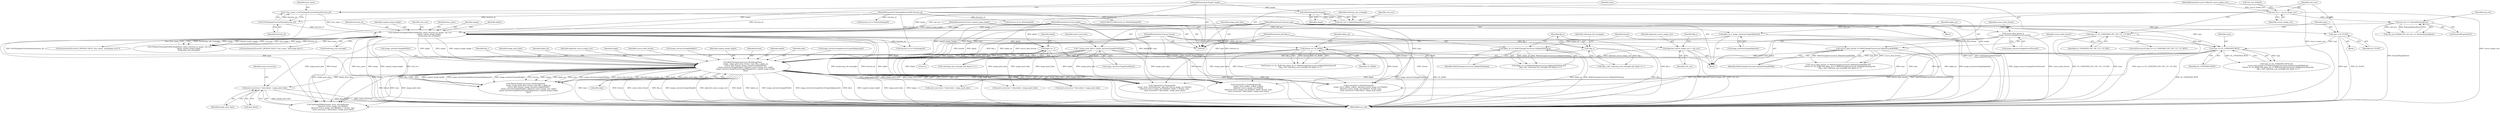 digraph "0_Chrome_3298d3abf47b3a7a10e44c07d821c68a5c8aa935_0@pointer" {
"1000271" [label="(Call,need_conversion ? data.data() : image_pixel_data)"];
"1000235" [label="(Call,WebGLImageConversion::PackImageData(\n            image, image_pixel_data, format, type, flip_y, alpha_op,\n            source_data_format, image_extractor.ImageWidth(),\n            image_extractor.ImageHeight(), adjusted_source_image_rect, depth,\n            image_extractor.ImageSourceUnpackAlignment(), unpack_image_height,\n            data))"];
"1000153" [label="(Call,ValidateTexImageSubRectangle(func_name, function_id, image, sub_rect,\n                                    depth, unpack_image_height,\n                                    &selecting_sub_rectangle))"];
"1000119" [label="(Call,* func_name = GetTexImageFunctionName(function_id))"];
"1000121" [label="(Call,GetTexImageFunctionName(function_id))"];
"1000101" [label="(MethodParameterIn,TexImageFunctionID function_id)"];
"1000145" [label="(Call,SafeGetImageSize(image))"];
"1000110" [label="(MethodParameterIn,Image* image)"];
"1000139" [label="(Call,sub_rect == SentinelEmptyRect())"];
"1000133" [label="(Call,sub_rect = source_image_rect)"];
"1000114" [label="(MethodParameterIn,const IntRect& source_image_rect)"];
"1000143" [label="(Call,sub_rect = SafeGetImageSize(image))"];
"1000115" [label="(MethodParameterIn,GLsizei depth)"];
"1000116" [label="(MethodParameterIn,GLint unpack_image_height)"];
"1000194" [label="(Call,* image_pixel_data = image_extractor.ImagePixelData())"];
"1000211" [label="(Call,format == GL_RGBA)"];
"1000108" [label="(MethodParameterIn,GLenum format)"];
"1000203" [label="(Call,type == GL_UNSIGNED_BYTE)"];
"1000124" [label="(Call,type == GL_UNSIGNED_INT_10F_11F_11F_REV)"];
"1000109" [label="(MethodParameterIn,GLenum type)"];
"1000128" [label="(Call,type = GL_FLOAT)"];
"1000219" [label="(Call,!flip_y)"];
"1000112" [label="(MethodParameterIn,bool flip_y)"];
"1000215" [label="(Call,alpha_op == WebGLImageConversion::kAlphaDoNothing)"];
"1000190" [label="(Call,alpha_op = image_extractor.ImageAlphaOp())"];
"1000186" [label="(Call,source_data_format =\n      image_extractor.ImageSourceFormat())"];
"1000207" [label="(Call,source_data_format == WebGLImageConversion::kDataFormatRGBA8)"];
"1000165" [label="(Call,adjusted_source_image_rect = sub_rect)"];
"1000224" [label="(Call,depth == 1)"];
"1000192" [label="(Call,image_extractor.ImageAlphaOp())"];
"1000317" [label="(Call,DCHECK_EQ(function_id, kTexSubImage3D))"];
"1000187" [label="(Identifier,source_data_format)"];
"1000194" [label="(Call,* image_pixel_data = image_extractor.ImagePixelData())"];
"1000126" [label="(Identifier,GL_UNSIGNED_INT_10F_11F_11F_REV)"];
"1000246" [label="(Identifier,depth)"];
"1000277" [label="(Call,function_id == kTexSubImage2D)"];
"1000146" [label="(Identifier,image)"];
"1000290" [label="(Call,need_conversion ? data.data() : image_pixel_data)"];
"1000108" [label="(MethodParameterIn,GLenum format)"];
"1000123" [label="(ControlStructure,if (type == GL_UNSIGNED_INT_10F_11F_11F_REV))"];
"1000144" [label="(Identifier,sub_rect)"];
"1000156" [label="(Identifier,image)"];
"1000216" [label="(Identifier,alpha_op)"];
"1000110" [label="(MethodParameterIn,Image* image)"];
"1000165" [label="(Call,adjusted_source_image_rect = sub_rect)"];
"1000213" [label="(Identifier,GL_RGBA)"];
"1000208" [label="(Identifier,source_data_format)"];
"1000202" [label="(Call,type == GL_UNSIGNED_BYTE &&\n      source_data_format == WebGLImageConversion::kDataFormatRGBA8 &&\n      format == GL_RGBA && alpha_op == WebGLImageConversion::kAlphaDoNothing &&\n      !flip_y && !selecting_sub_rectangle && depth == 1)"];
"1000239" [label="(Identifier,type)"];
"1000247" [label="(Call,image_extractor.ImageSourceUnpackAlignment())"];
"1000224" [label="(Call,depth == 1)"];
"1000186" [label="(Call,source_data_format =\n      image_extractor.ImageSourceFormat())"];
"1000217" [label="(Identifier,WebGLImageConversion::kAlphaDoNothing)"];
"1000117" [label="(Block,)"];
"1000139" [label="(Call,sub_rect == SentinelEmptyRect())"];
"1000258" [label="(Call,function_id == kTexImage2D)"];
"1000145" [label="(Call,SafeGetImageSize(image))"];
"1000220" [label="(Identifier,flip_y)"];
"1000127" [label="(Block,)"];
"1000101" [label="(MethodParameterIn,TexImageFunctionID function_id)"];
"1000196" [label="(Call,image_extractor.ImagePixelData())"];
"1000249" [label="(Identifier,data)"];
"1000128" [label="(Call,type = GL_FLOAT)"];
"1000274" [label="(Identifier,image_pixel_data)"];
"1000271" [label="(Call,need_conversion ? data.data() : image_pixel_data)"];
"1000124" [label="(Call,type == GL_UNSIGNED_INT_10F_11F_11F_REV)"];
"1000243" [label="(Call,image_extractor.ImageWidth())"];
"1000158" [label="(Identifier,depth)"];
"1000199" [label="(Identifier,need_conversion)"];
"1000212" [label="(Identifier,format)"];
"1000190" [label="(Call,alpha_op = image_extractor.ImageAlphaOp())"];
"1000122" [label="(Identifier,function_id)"];
"1000281" [label="(Call,ContextGL()->TexSubImage2D(\n        target, level, xoffset, yoffset, adjusted_source_image_rect.Width(),\n        adjusted_source_image_rect.Height(), format, type,\n        need_conversion ? data.data() : image_pixel_data))"];
"1000240" [label="(Identifier,flip_y)"];
"1000143" [label="(Call,sub_rect = SafeGetImageSize(image))"];
"1000235" [label="(Call,WebGLImageConversion::PackImageData(\n            image, image_pixel_data, format, type, flip_y, alpha_op,\n            source_data_format, image_extractor.ImageWidth(),\n            image_extractor.ImageHeight(), adjusted_source_image_rect, depth,\n            image_extractor.ImageSourceUnpackAlignment(), unpack_image_height,\n            data))"];
"1000140" [label="(Identifier,sub_rect)"];
"1000237" [label="(Identifier,image_pixel_data)"];
"1000137" [label="(Call,sub_rect.IsValid() && sub_rect == SentinelEmptyRect())"];
"1000223" [label="(Identifier,selecting_sub_rectangle)"];
"1000116" [label="(MethodParameterIn,GLint unpack_image_height)"];
"1000125" [label="(Identifier,type)"];
"1000206" [label="(Call,source_data_format == WebGLImageConversion::kDataFormatRGBA8 &&\n      format == GL_RGBA && alpha_op == WebGLImageConversion::kAlphaDoNothing &&\n      !flip_y && !selecting_sub_rectangle && depth == 1)"];
"1000166" [label="(Identifier,adjusted_source_image_rect)"];
"1000272" [label="(Identifier,need_conversion)"];
"1000273" [label="(Call,data.data())"];
"1000109" [label="(MethodParameterIn,GLenum type)"];
"1000215" [label="(Call,alpha_op == WebGLImageConversion::kAlphaDoNothing)"];
"1000210" [label="(Call,format == GL_RGBA && alpha_op == WebGLImageConversion::kAlphaDoNothing &&\n      !flip_y && !selecting_sub_rectangle && depth == 1)"];
"1000218" [label="(Call,!flip_y && !selecting_sub_rectangle && depth == 1)"];
"1000221" [label="(Call,!selecting_sub_rectangle && depth == 1)"];
"1000169" [label="(Identifier,flip_y)"];
"1000205" [label="(Identifier,GL_UNSIGNED_BYTE)"];
"1000219" [label="(Call,!flip_y)"];
"1000138" [label="(Call,sub_rect.IsValid())"];
"1000141" [label="(Call,SentinelEmptyRect())"];
"1000149" [label="(Identifier,selecting_sub_rectangle)"];
"1000155" [label="(Identifier,function_id)"];
"1000195" [label="(Identifier,image_pixel_data)"];
"1000130" [label="(Identifier,GL_FLOAT)"];
"1000191" [label="(Identifier,alpha_op)"];
"1000241" [label="(Identifier,alpha_op)"];
"1000135" [label="(Identifier,source_image_rect)"];
"1000133" [label="(Call,sub_rect = source_image_rect)"];
"1000245" [label="(Identifier,adjusted_source_image_rect)"];
"1000159" [label="(Identifier,unpack_image_height)"];
"1000331" [label="(Call,need_conversion ? data.data() : image_pixel_data)"];
"1000157" [label="(Identifier,sub_rect)"];
"1000297" [label="(Call,function_id == kTexImage3D)"];
"1000236" [label="(Identifier,image)"];
"1000154" [label="(Identifier,func_name)"];
"1000112" [label="(MethodParameterIn,bool flip_y)"];
"1000225" [label="(Identifier,depth)"];
"1000209" [label="(Identifier,WebGLImageConversion::kDataFormatRGBA8)"];
"1000311" [label="(Call,need_conversion ? data.data() : image_pixel_data)"];
"1000115" [label="(MethodParameterIn,GLsizei depth)"];
"1000211" [label="(Call,format == GL_RGBA)"];
"1000262" [label="(Call,TexImage2DBase(target, level, internalformat,\n                   adjusted_source_image_rect.Width(),\n                   adjusted_source_image_rect.Height(), 0, format, type,\n                   need_conversion ? data.data() : image_pixel_data))"];
"1000234" [label="(Call,!WebGLImageConversion::PackImageData(\n            image, image_pixel_data, format, type, flip_y, alpha_op,\n            source_data_format, image_extractor.ImageWidth(),\n            image_extractor.ImageHeight(), adjusted_source_image_rect, depth,\n            image_extractor.ImageSourceUnpackAlignment(), unpack_image_height,\n            data))"];
"1000238" [label="(Identifier,format)"];
"1000142" [label="(Block,)"];
"1000226" [label="(Literal,1)"];
"1000214" [label="(Call,alpha_op == WebGLImageConversion::kAlphaDoNothing &&\n      !flip_y && !selecting_sub_rectangle && depth == 1)"];
"1000188" [label="(Call,image_extractor.ImageSourceFormat())"];
"1000251" [label="(Call,SynthesizeGLError(GL_INVALID_VALUE, func_name, \"packImage error\"))"];
"1000134" [label="(Identifier,sub_rect)"];
"1000242" [label="(Identifier,source_data_format)"];
"1000121" [label="(Call,GetTexImageFunctionName(function_id))"];
"1000301" [label="(Call,ContextGL()->TexImage3D(\n          target, level, internalformat, adjusted_source_image_rect.Width(),\n          adjusted_source_image_rect.Height(), depth, 0, format, type,\n          need_conversion ? data.data() : image_pixel_data))"];
"1000152" [label="(Call,!ValidateTexImageSubRectangle(func_name, function_id, image, sub_rect,\n                                    depth, unpack_image_height,\n                                    &selecting_sub_rectangle))"];
"1000153" [label="(Call,ValidateTexImageSubRectangle(func_name, function_id, image, sub_rect,\n                                    depth, unpack_image_height,\n                                    &selecting_sub_rectangle))"];
"1000114" [label="(MethodParameterIn,const IntRect& source_image_rect)"];
"1000120" [label="(Identifier,func_name)"];
"1000244" [label="(Call,image_extractor.ImageHeight())"];
"1000335" [label="(MethodReturn,void)"];
"1000129" [label="(Identifier,type)"];
"1000320" [label="(Call,ContextGL()->TexSubImage3D(\n          target, level, xoffset, yoffset, zoffset,\n          adjusted_source_image_rect.Width(),\n          adjusted_source_image_rect.Height(), depth, format, type,\n          need_conversion ? data.data() : image_pixel_data))"];
"1000180" [label="(Call,SynthesizeGLError(GL_INVALID_VALUE, func_name, \"bad image data\"))"];
"1000119" [label="(Call,* func_name = GetTexImageFunctionName(function_id))"];
"1000248" [label="(Identifier,unpack_image_height)"];
"1000207" [label="(Call,source_data_format == WebGLImageConversion::kDataFormatRGBA8)"];
"1000203" [label="(Call,type == GL_UNSIGNED_BYTE)"];
"1000204" [label="(Identifier,type)"];
"1000160" [label="(Call,&selecting_sub_rectangle)"];
"1000167" [label="(Identifier,sub_rect)"];
"1000271" -> "1000262"  [label="AST: "];
"1000271" -> "1000273"  [label="CFG: "];
"1000271" -> "1000274"  [label="CFG: "];
"1000272" -> "1000271"  [label="AST: "];
"1000273" -> "1000271"  [label="AST: "];
"1000274" -> "1000271"  [label="AST: "];
"1000262" -> "1000271"  [label="CFG: "];
"1000271" -> "1000335"  [label="DDG: image_pixel_data"];
"1000271" -> "1000335"  [label="DDG: data.data()"];
"1000271" -> "1000335"  [label="DDG: need_conversion"];
"1000235" -> "1000271"  [label="DDG: image_pixel_data"];
"1000194" -> "1000271"  [label="DDG: image_pixel_data"];
"1000235" -> "1000234"  [label="AST: "];
"1000235" -> "1000249"  [label="CFG: "];
"1000236" -> "1000235"  [label="AST: "];
"1000237" -> "1000235"  [label="AST: "];
"1000238" -> "1000235"  [label="AST: "];
"1000239" -> "1000235"  [label="AST: "];
"1000240" -> "1000235"  [label="AST: "];
"1000241" -> "1000235"  [label="AST: "];
"1000242" -> "1000235"  [label="AST: "];
"1000243" -> "1000235"  [label="AST: "];
"1000244" -> "1000235"  [label="AST: "];
"1000245" -> "1000235"  [label="AST: "];
"1000246" -> "1000235"  [label="AST: "];
"1000247" -> "1000235"  [label="AST: "];
"1000248" -> "1000235"  [label="AST: "];
"1000249" -> "1000235"  [label="AST: "];
"1000234" -> "1000235"  [label="CFG: "];
"1000235" -> "1000335"  [label="DDG: unpack_image_height"];
"1000235" -> "1000335"  [label="DDG: image_pixel_data"];
"1000235" -> "1000335"  [label="DDG: image"];
"1000235" -> "1000335"  [label="DDG: type"];
"1000235" -> "1000335"  [label="DDG: flip_y"];
"1000235" -> "1000335"  [label="DDG: format"];
"1000235" -> "1000335"  [label="DDG: source_data_format"];
"1000235" -> "1000335"  [label="DDG: image_extractor.ImageHeight()"];
"1000235" -> "1000335"  [label="DDG: adjusted_source_image_rect"];
"1000235" -> "1000335"  [label="DDG: depth"];
"1000235" -> "1000335"  [label="DDG: alpha_op"];
"1000235" -> "1000335"  [label="DDG: image_extractor.ImageWidth()"];
"1000235" -> "1000335"  [label="DDG: image_extractor.ImageSourceUnpackAlignment()"];
"1000235" -> "1000335"  [label="DDG: data"];
"1000235" -> "1000234"  [label="DDG: unpack_image_height"];
"1000235" -> "1000234"  [label="DDG: image_extractor.ImageSourceUnpackAlignment()"];
"1000235" -> "1000234"  [label="DDG: image_extractor.ImageHeight()"];
"1000235" -> "1000234"  [label="DDG: format"];
"1000235" -> "1000234"  [label="DDG: image"];
"1000235" -> "1000234"  [label="DDG: alpha_op"];
"1000235" -> "1000234"  [label="DDG: type"];
"1000235" -> "1000234"  [label="DDG: image_extractor.ImageWidth()"];
"1000235" -> "1000234"  [label="DDG: source_data_format"];
"1000235" -> "1000234"  [label="DDG: adjusted_source_image_rect"];
"1000235" -> "1000234"  [label="DDG: depth"];
"1000235" -> "1000234"  [label="DDG: image_pixel_data"];
"1000235" -> "1000234"  [label="DDG: data"];
"1000235" -> "1000234"  [label="DDG: flip_y"];
"1000153" -> "1000235"  [label="DDG: image"];
"1000153" -> "1000235"  [label="DDG: depth"];
"1000153" -> "1000235"  [label="DDG: unpack_image_height"];
"1000110" -> "1000235"  [label="DDG: image"];
"1000194" -> "1000235"  [label="DDG: image_pixel_data"];
"1000211" -> "1000235"  [label="DDG: format"];
"1000108" -> "1000235"  [label="DDG: format"];
"1000203" -> "1000235"  [label="DDG: type"];
"1000109" -> "1000235"  [label="DDG: type"];
"1000219" -> "1000235"  [label="DDG: flip_y"];
"1000112" -> "1000235"  [label="DDG: flip_y"];
"1000215" -> "1000235"  [label="DDG: alpha_op"];
"1000190" -> "1000235"  [label="DDG: alpha_op"];
"1000186" -> "1000235"  [label="DDG: source_data_format"];
"1000207" -> "1000235"  [label="DDG: source_data_format"];
"1000165" -> "1000235"  [label="DDG: adjusted_source_image_rect"];
"1000224" -> "1000235"  [label="DDG: depth"];
"1000115" -> "1000235"  [label="DDG: depth"];
"1000116" -> "1000235"  [label="DDG: unpack_image_height"];
"1000235" -> "1000262"  [label="DDG: format"];
"1000235" -> "1000262"  [label="DDG: type"];
"1000235" -> "1000262"  [label="DDG: image_pixel_data"];
"1000235" -> "1000281"  [label="DDG: format"];
"1000235" -> "1000281"  [label="DDG: type"];
"1000235" -> "1000281"  [label="DDG: image_pixel_data"];
"1000235" -> "1000290"  [label="DDG: image_pixel_data"];
"1000235" -> "1000301"  [label="DDG: depth"];
"1000235" -> "1000301"  [label="DDG: format"];
"1000235" -> "1000301"  [label="DDG: type"];
"1000235" -> "1000301"  [label="DDG: image_pixel_data"];
"1000235" -> "1000311"  [label="DDG: image_pixel_data"];
"1000235" -> "1000320"  [label="DDG: depth"];
"1000235" -> "1000320"  [label="DDG: format"];
"1000235" -> "1000320"  [label="DDG: type"];
"1000235" -> "1000320"  [label="DDG: image_pixel_data"];
"1000235" -> "1000331"  [label="DDG: image_pixel_data"];
"1000153" -> "1000152"  [label="AST: "];
"1000153" -> "1000160"  [label="CFG: "];
"1000154" -> "1000153"  [label="AST: "];
"1000155" -> "1000153"  [label="AST: "];
"1000156" -> "1000153"  [label="AST: "];
"1000157" -> "1000153"  [label="AST: "];
"1000158" -> "1000153"  [label="AST: "];
"1000159" -> "1000153"  [label="AST: "];
"1000160" -> "1000153"  [label="AST: "];
"1000152" -> "1000153"  [label="CFG: "];
"1000153" -> "1000335"  [label="DDG: unpack_image_height"];
"1000153" -> "1000335"  [label="DDG: sub_rect"];
"1000153" -> "1000335"  [label="DDG: &selecting_sub_rectangle"];
"1000153" -> "1000335"  [label="DDG: function_id"];
"1000153" -> "1000335"  [label="DDG: depth"];
"1000153" -> "1000335"  [label="DDG: func_name"];
"1000153" -> "1000335"  [label="DDG: image"];
"1000153" -> "1000152"  [label="DDG: &selecting_sub_rectangle"];
"1000153" -> "1000152"  [label="DDG: image"];
"1000153" -> "1000152"  [label="DDG: unpack_image_height"];
"1000153" -> "1000152"  [label="DDG: sub_rect"];
"1000153" -> "1000152"  [label="DDG: func_name"];
"1000153" -> "1000152"  [label="DDG: depth"];
"1000153" -> "1000152"  [label="DDG: function_id"];
"1000119" -> "1000153"  [label="DDG: func_name"];
"1000121" -> "1000153"  [label="DDG: function_id"];
"1000101" -> "1000153"  [label="DDG: function_id"];
"1000145" -> "1000153"  [label="DDG: image"];
"1000110" -> "1000153"  [label="DDG: image"];
"1000139" -> "1000153"  [label="DDG: sub_rect"];
"1000143" -> "1000153"  [label="DDG: sub_rect"];
"1000133" -> "1000153"  [label="DDG: sub_rect"];
"1000115" -> "1000153"  [label="DDG: depth"];
"1000116" -> "1000153"  [label="DDG: unpack_image_height"];
"1000153" -> "1000165"  [label="DDG: sub_rect"];
"1000153" -> "1000180"  [label="DDG: func_name"];
"1000153" -> "1000224"  [label="DDG: depth"];
"1000153" -> "1000251"  [label="DDG: func_name"];
"1000153" -> "1000258"  [label="DDG: function_id"];
"1000153" -> "1000301"  [label="DDG: depth"];
"1000153" -> "1000320"  [label="DDG: depth"];
"1000119" -> "1000117"  [label="AST: "];
"1000119" -> "1000121"  [label="CFG: "];
"1000120" -> "1000119"  [label="AST: "];
"1000121" -> "1000119"  [label="AST: "];
"1000125" -> "1000119"  [label="CFG: "];
"1000119" -> "1000335"  [label="DDG: GetTexImageFunctionName(function_id)"];
"1000121" -> "1000119"  [label="DDG: function_id"];
"1000121" -> "1000122"  [label="CFG: "];
"1000122" -> "1000121"  [label="AST: "];
"1000101" -> "1000121"  [label="DDG: function_id"];
"1000101" -> "1000100"  [label="AST: "];
"1000101" -> "1000335"  [label="DDG: function_id"];
"1000101" -> "1000258"  [label="DDG: function_id"];
"1000101" -> "1000277"  [label="DDG: function_id"];
"1000101" -> "1000297"  [label="DDG: function_id"];
"1000101" -> "1000317"  [label="DDG: function_id"];
"1000145" -> "1000143"  [label="AST: "];
"1000145" -> "1000146"  [label="CFG: "];
"1000146" -> "1000145"  [label="AST: "];
"1000143" -> "1000145"  [label="CFG: "];
"1000145" -> "1000143"  [label="DDG: image"];
"1000110" -> "1000145"  [label="DDG: image"];
"1000110" -> "1000100"  [label="AST: "];
"1000110" -> "1000335"  [label="DDG: image"];
"1000139" -> "1000137"  [label="AST: "];
"1000139" -> "1000141"  [label="CFG: "];
"1000140" -> "1000139"  [label="AST: "];
"1000141" -> "1000139"  [label="AST: "];
"1000137" -> "1000139"  [label="CFG: "];
"1000139" -> "1000335"  [label="DDG: SentinelEmptyRect()"];
"1000139" -> "1000137"  [label="DDG: sub_rect"];
"1000139" -> "1000137"  [label="DDG: SentinelEmptyRect()"];
"1000133" -> "1000139"  [label="DDG: sub_rect"];
"1000133" -> "1000117"  [label="AST: "];
"1000133" -> "1000135"  [label="CFG: "];
"1000134" -> "1000133"  [label="AST: "];
"1000135" -> "1000133"  [label="AST: "];
"1000138" -> "1000133"  [label="CFG: "];
"1000133" -> "1000335"  [label="DDG: source_image_rect"];
"1000114" -> "1000133"  [label="DDG: source_image_rect"];
"1000114" -> "1000100"  [label="AST: "];
"1000114" -> "1000335"  [label="DDG: source_image_rect"];
"1000143" -> "1000142"  [label="AST: "];
"1000144" -> "1000143"  [label="AST: "];
"1000149" -> "1000143"  [label="CFG: "];
"1000143" -> "1000335"  [label="DDG: SafeGetImageSize(image)"];
"1000115" -> "1000100"  [label="AST: "];
"1000115" -> "1000335"  [label="DDG: depth"];
"1000115" -> "1000224"  [label="DDG: depth"];
"1000115" -> "1000301"  [label="DDG: depth"];
"1000115" -> "1000320"  [label="DDG: depth"];
"1000116" -> "1000100"  [label="AST: "];
"1000116" -> "1000335"  [label="DDG: unpack_image_height"];
"1000194" -> "1000117"  [label="AST: "];
"1000194" -> "1000196"  [label="CFG: "];
"1000195" -> "1000194"  [label="AST: "];
"1000196" -> "1000194"  [label="AST: "];
"1000199" -> "1000194"  [label="CFG: "];
"1000194" -> "1000335"  [label="DDG: image_extractor.ImagePixelData()"];
"1000194" -> "1000262"  [label="DDG: image_pixel_data"];
"1000194" -> "1000281"  [label="DDG: image_pixel_data"];
"1000194" -> "1000290"  [label="DDG: image_pixel_data"];
"1000194" -> "1000301"  [label="DDG: image_pixel_data"];
"1000194" -> "1000311"  [label="DDG: image_pixel_data"];
"1000194" -> "1000320"  [label="DDG: image_pixel_data"];
"1000194" -> "1000331"  [label="DDG: image_pixel_data"];
"1000211" -> "1000210"  [label="AST: "];
"1000211" -> "1000213"  [label="CFG: "];
"1000212" -> "1000211"  [label="AST: "];
"1000213" -> "1000211"  [label="AST: "];
"1000216" -> "1000211"  [label="CFG: "];
"1000210" -> "1000211"  [label="CFG: "];
"1000211" -> "1000335"  [label="DDG: GL_RGBA"];
"1000211" -> "1000210"  [label="DDG: format"];
"1000211" -> "1000210"  [label="DDG: GL_RGBA"];
"1000108" -> "1000211"  [label="DDG: format"];
"1000211" -> "1000262"  [label="DDG: format"];
"1000211" -> "1000281"  [label="DDG: format"];
"1000211" -> "1000301"  [label="DDG: format"];
"1000211" -> "1000320"  [label="DDG: format"];
"1000108" -> "1000100"  [label="AST: "];
"1000108" -> "1000335"  [label="DDG: format"];
"1000108" -> "1000262"  [label="DDG: format"];
"1000108" -> "1000281"  [label="DDG: format"];
"1000108" -> "1000301"  [label="DDG: format"];
"1000108" -> "1000320"  [label="DDG: format"];
"1000203" -> "1000202"  [label="AST: "];
"1000203" -> "1000205"  [label="CFG: "];
"1000204" -> "1000203"  [label="AST: "];
"1000205" -> "1000203"  [label="AST: "];
"1000208" -> "1000203"  [label="CFG: "];
"1000202" -> "1000203"  [label="CFG: "];
"1000203" -> "1000335"  [label="DDG: GL_UNSIGNED_BYTE"];
"1000203" -> "1000202"  [label="DDG: type"];
"1000203" -> "1000202"  [label="DDG: GL_UNSIGNED_BYTE"];
"1000124" -> "1000203"  [label="DDG: type"];
"1000128" -> "1000203"  [label="DDG: type"];
"1000109" -> "1000203"  [label="DDG: type"];
"1000203" -> "1000262"  [label="DDG: type"];
"1000203" -> "1000281"  [label="DDG: type"];
"1000203" -> "1000301"  [label="DDG: type"];
"1000203" -> "1000320"  [label="DDG: type"];
"1000124" -> "1000123"  [label="AST: "];
"1000124" -> "1000126"  [label="CFG: "];
"1000125" -> "1000124"  [label="AST: "];
"1000126" -> "1000124"  [label="AST: "];
"1000129" -> "1000124"  [label="CFG: "];
"1000134" -> "1000124"  [label="CFG: "];
"1000124" -> "1000335"  [label="DDG: GL_UNSIGNED_INT_10F_11F_11F_REV"];
"1000124" -> "1000335"  [label="DDG: type"];
"1000124" -> "1000335"  [label="DDG: type == GL_UNSIGNED_INT_10F_11F_11F_REV"];
"1000109" -> "1000124"  [label="DDG: type"];
"1000109" -> "1000100"  [label="AST: "];
"1000109" -> "1000335"  [label="DDG: type"];
"1000109" -> "1000128"  [label="DDG: type"];
"1000109" -> "1000262"  [label="DDG: type"];
"1000109" -> "1000281"  [label="DDG: type"];
"1000109" -> "1000301"  [label="DDG: type"];
"1000109" -> "1000320"  [label="DDG: type"];
"1000128" -> "1000127"  [label="AST: "];
"1000128" -> "1000130"  [label="CFG: "];
"1000129" -> "1000128"  [label="AST: "];
"1000130" -> "1000128"  [label="AST: "];
"1000134" -> "1000128"  [label="CFG: "];
"1000128" -> "1000335"  [label="DDG: GL_FLOAT"];
"1000128" -> "1000335"  [label="DDG: type"];
"1000219" -> "1000218"  [label="AST: "];
"1000219" -> "1000220"  [label="CFG: "];
"1000220" -> "1000219"  [label="AST: "];
"1000223" -> "1000219"  [label="CFG: "];
"1000218" -> "1000219"  [label="CFG: "];
"1000219" -> "1000335"  [label="DDG: flip_y"];
"1000219" -> "1000218"  [label="DDG: flip_y"];
"1000112" -> "1000219"  [label="DDG: flip_y"];
"1000112" -> "1000100"  [label="AST: "];
"1000112" -> "1000335"  [label="DDG: flip_y"];
"1000215" -> "1000214"  [label="AST: "];
"1000215" -> "1000217"  [label="CFG: "];
"1000216" -> "1000215"  [label="AST: "];
"1000217" -> "1000215"  [label="AST: "];
"1000220" -> "1000215"  [label="CFG: "];
"1000214" -> "1000215"  [label="CFG: "];
"1000215" -> "1000335"  [label="DDG: alpha_op"];
"1000215" -> "1000335"  [label="DDG: WebGLImageConversion::kAlphaDoNothing"];
"1000215" -> "1000214"  [label="DDG: alpha_op"];
"1000215" -> "1000214"  [label="DDG: WebGLImageConversion::kAlphaDoNothing"];
"1000190" -> "1000215"  [label="DDG: alpha_op"];
"1000190" -> "1000117"  [label="AST: "];
"1000190" -> "1000192"  [label="CFG: "];
"1000191" -> "1000190"  [label="AST: "];
"1000192" -> "1000190"  [label="AST: "];
"1000195" -> "1000190"  [label="CFG: "];
"1000190" -> "1000335"  [label="DDG: alpha_op"];
"1000190" -> "1000335"  [label="DDG: image_extractor.ImageAlphaOp()"];
"1000186" -> "1000117"  [label="AST: "];
"1000186" -> "1000188"  [label="CFG: "];
"1000187" -> "1000186"  [label="AST: "];
"1000188" -> "1000186"  [label="AST: "];
"1000191" -> "1000186"  [label="CFG: "];
"1000186" -> "1000335"  [label="DDG: image_extractor.ImageSourceFormat()"];
"1000186" -> "1000335"  [label="DDG: source_data_format"];
"1000186" -> "1000207"  [label="DDG: source_data_format"];
"1000207" -> "1000206"  [label="AST: "];
"1000207" -> "1000209"  [label="CFG: "];
"1000208" -> "1000207"  [label="AST: "];
"1000209" -> "1000207"  [label="AST: "];
"1000212" -> "1000207"  [label="CFG: "];
"1000206" -> "1000207"  [label="CFG: "];
"1000207" -> "1000335"  [label="DDG: WebGLImageConversion::kDataFormatRGBA8"];
"1000207" -> "1000335"  [label="DDG: source_data_format"];
"1000207" -> "1000206"  [label="DDG: source_data_format"];
"1000207" -> "1000206"  [label="DDG: WebGLImageConversion::kDataFormatRGBA8"];
"1000165" -> "1000117"  [label="AST: "];
"1000165" -> "1000167"  [label="CFG: "];
"1000166" -> "1000165"  [label="AST: "];
"1000167" -> "1000165"  [label="AST: "];
"1000169" -> "1000165"  [label="CFG: "];
"1000165" -> "1000335"  [label="DDG: adjusted_source_image_rect"];
"1000165" -> "1000335"  [label="DDG: sub_rect"];
"1000224" -> "1000221"  [label="AST: "];
"1000224" -> "1000226"  [label="CFG: "];
"1000225" -> "1000224"  [label="AST: "];
"1000226" -> "1000224"  [label="AST: "];
"1000221" -> "1000224"  [label="CFG: "];
"1000224" -> "1000335"  [label="DDG: depth"];
"1000224" -> "1000221"  [label="DDG: depth"];
"1000224" -> "1000221"  [label="DDG: 1"];
"1000224" -> "1000301"  [label="DDG: depth"];
"1000224" -> "1000320"  [label="DDG: depth"];
}
